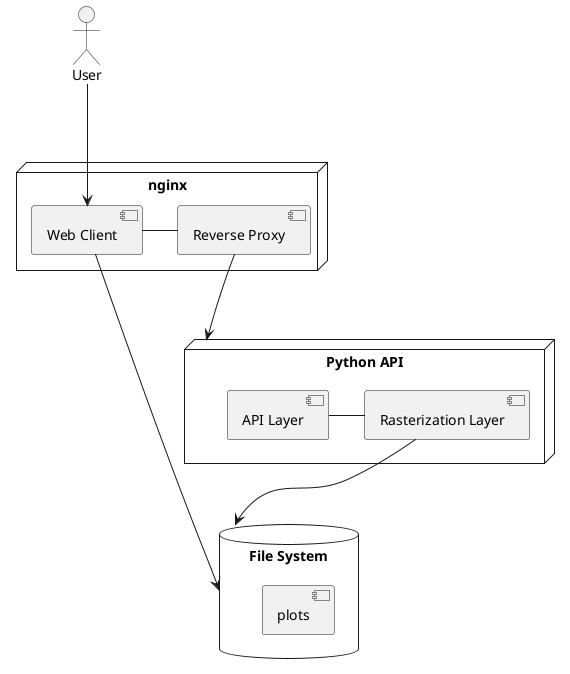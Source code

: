 @startuml


database "File System" {
    [plots]
}


node "Python API" {
  [API Layer] - [Rasterization Layer]
  [Rasterization Layer] ---> [File System]
}


node "nginx" {
  [Web Client] - [Reverse Proxy]
  [Reverse Proxy] ---> "Python API"
}


actor User
User ---> [Web Client]
[Web Client] ---> [File System]


@enduml
